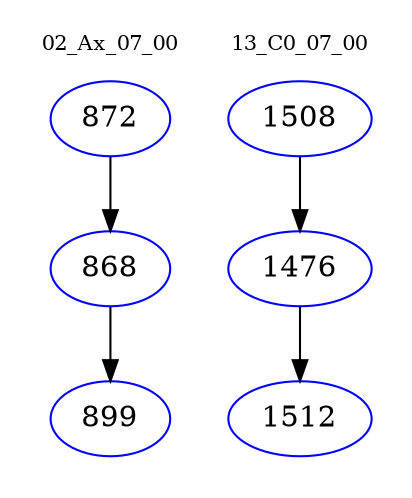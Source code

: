 digraph{
subgraph cluster_0 {
color = white
label = "02_Ax_07_00";
fontsize=10;
T0_872 [label="872", color="blue"]
T0_872 -> T0_868 [color="black"]
T0_868 [label="868", color="blue"]
T0_868 -> T0_899 [color="black"]
T0_899 [label="899", color="blue"]
}
subgraph cluster_1 {
color = white
label = "13_C0_07_00";
fontsize=10;
T1_1508 [label="1508", color="blue"]
T1_1508 -> T1_1476 [color="black"]
T1_1476 [label="1476", color="blue"]
T1_1476 -> T1_1512 [color="black"]
T1_1512 [label="1512", color="blue"]
}
}
